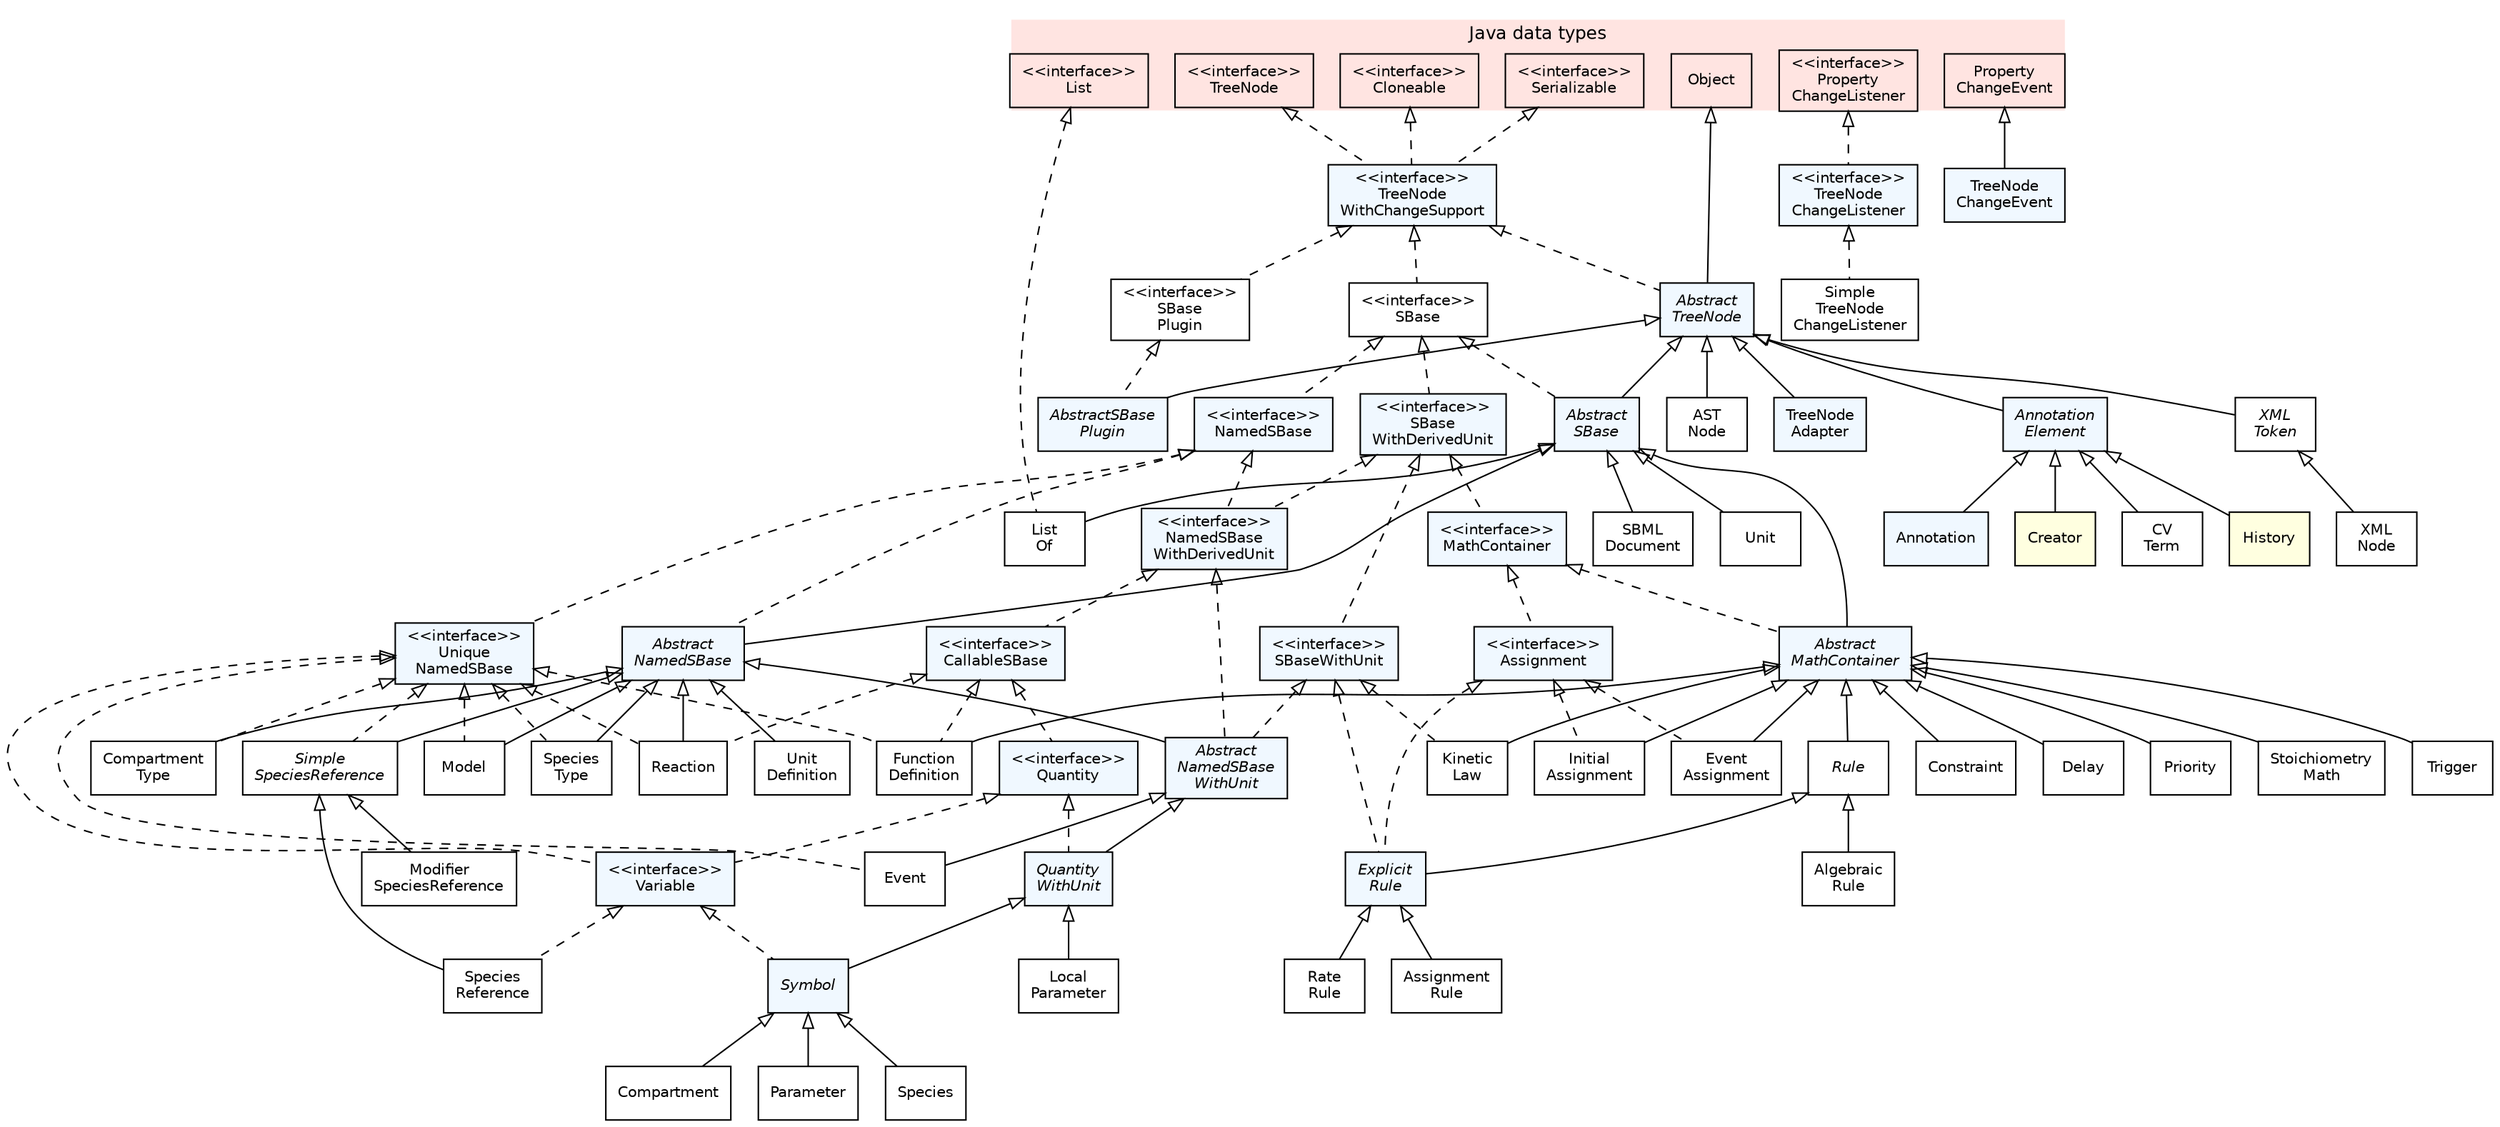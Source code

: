 #!/usr/local/bin/dot
#
# dot -Tpdf FullTypeHierarchy.dot -oFullTypeHierarchy.pdf && acroread FullTypeHierarchy.pdf &
# dot -Tpng FullTypeHierarchy.dot -oFullTypeHierarchy.png

/*
 * Overview of the core type hierarchy
 */

strict digraph G{

	nodesep=0.25;
	ranksep=0.5;
	margin=0.01;

	edge [
	  fontname="Helvetica",
	  fontsize=10,
	  labelfontname="Helvetica",
	  labelfontsize=10
	];
	node [
	  fontname="Helvetica",
	  fontsize=10,
	  shape=box
	];


  /*******************
   * Java base types *
   *******************/

  subgraph clusterJava {
    fontname="Helvetica";
    fontsize=12;
    style="filled";
    fillcolor="#FFE4E1"
    color="#ffffff"
    label="Java data types";
    labelloc=t;
    labeljust=c;

    // Interfaces
    Cloneable                              [label="<<interface>>\nCloneable"];
    List                                   [label="<<interface>>\nList"];
    PropertyChangeListener                 [label="<<interface>>\nProperty\nChangeListener"];
    Serializable                           [label="<<interface>>\nSerializable"];
    TreeNode                               [label="<<interface>>\nTreeNode"];

    // Objects
    Object                                 [label="Object"];
    PropertyChangeEvent                    [label="Property\nChangeEvent"];
  }

  /*
   * Interfaces
   */

  Assignment                               [label="<<interface>>\nAssignment", style="filled", fillcolor="#F0F8FF"];
  CallableSBase                            [label="<<interface>>\nCallableSBase", style="filled", fillcolor="#F0F8FF"];
  MathContainer                            [label="<<interface>>\nMathContainer", style="filled", fillcolor="#F0F8FF"];
  NamedSBase                               [label="<<interface>>\nNamedSBase", style="filled", fillcolor="#F0F8FF"];
  NamedSBaseWithDerivedUnit                [label="<<interface>>\nNamedSBase\nWithDerivedUnit", style="filled", fillcolor="#F0F8FF"];
  Quantity                                 [label="<<interface>>\nQuantity", style="filled", fillcolor="#F0F8FF"];
  SBaseWithDerivedUnit                     [label="<<interface>>\nSBase\nWithDerivedUnit", style="filled", fillcolor="#F0F8FF"];
  SBaseWithUnit                            [label="<<interface>>\nSBaseWithUnit", style="filled", fillcolor="#F0F8FF"];
  SBase                                    [label="<<interface>>\nSBase"];
  SBasePlugin                              [label="<<interface>>\nSBase\nPlugin"];
  TreeNodeChangeListener                   [label="<<interface>>\nTreeNode\nChangeListener", style="filled", fillcolor="#F0F8FF"];
  TreeNodeWithChangeSupport                [label="<<interface>>\nTreeNode\nWithChangeSupport", style="filled", fillcolor="#F0F8FF"];
  UniqueNamedSBase                         [label="<<interface>>\nUnique\nNamedSBase", style="filled", fillcolor="#F0F8FF"];
  Variable                                 [label="<<interface>>\nVariable", style="filled", fillcolor="#F0F8FF"];

  /*
   * Abstract data types
   */

  AbstractMathContainer                    [label=<<font face="Helvetica-Oblique">Abstract<br/>MathContainer</font>>, style="filled", fillcolor="#F0F8FF"];
  AbstractNamedSBase                       [label=<<font face="Helvetica-Oblique">Abstract<br/>NamedSBase</font>>, style="filled", fillcolor="#F0F8FF"];
  AbstractNamedSBaseWithUnit               [label=<<font face="Helvetica-Oblique">Abstract<br/>NamedSBase<br/>WithUnit</font>>, style="filled", fillcolor="#F0F8FF"];
  AbstractSBase                            [label=<<font face="Helvetica-Oblique">Abstract<br/>SBase</font>>, style="filled", fillcolor="#F0F8FF"];
  AbstractSBasePlugin                      [label=<<font face="Helvetica-Oblique">AbstractSBase<br/>Plugin</font>>, style="filled", fillcolor="#F0F8FF"];
  AbstractTreeNode                         [label=<<font face="Helvetica-Oblique">Abstract<br/>TreeNode</font>>, style="filled", fillcolor="#F0F8FF"];
  AnnotationElement                        [label=<<font face="Helvetica-Oblique">Annotation<br/>Element</font>>, style="filled", fillcolor="#F0F8FF"];
  ExplicitRule                             [label=<<font face="Helvetica-Oblique">Explicit<br/>Rule</font>>, style="filled", fillcolor="#F0F8FF"];
  Rule                                     [label=<<font face="Helvetica-Oblique">Rule</font>>];
  SimpleSpeciesReference                   [label=<<font face="Helvetica-Oblique">Simple<br/>SpeciesReference</font>>];
  QuantityWithUnit                         [label=<<font face="Helvetica-Oblique">Quantity<br/>WithUnit</font>>, style="filled", fillcolor="#F0F8FF"];
  Symbol                                   [label=<<font face="Helvetica-Oblique">Symbol</font>>, style="filled", fillcolor="#F0F8FF"];
  XMLToken                                 [label=<<font face="Helvetica-Oblique">XML<br/>Token</font>>];

  /*
   * Objects
   */

  AlgebraicRule                            [label="Algebraic\nRule"];
  Annotation                               [label="Annotation", style="filled", fillcolor="#F0F8FF"];
  AssignmentRule                           [label="Assignment\nRule"];
  ASTNode                                  [label="AST\nNode"];
  Compartment                              [label="Compartment"];
  CompartmentType                          [label="Compartment\nType"];
  Constraint                               [label="Constraint"]
  Creator                                  [label="Creator", style="filled", fillcolor="#FFFFE0"];
  CVTerm                                   [label="CV\nTerm"];
  Delay                                    [label="Delay"];
  Event                                    [label="Event"];
  EventAssignment                          [label="Event\nAssignment"];
  FunctionDefinition                       [label="Function\nDefinition"];
  History                                  [label="History", style="filled", fillcolor="#FFFFE0"];
  InitialAssignment                        [label="Initial\nAssignment"];
  KineticLaw                               [label="Kinetic\nLaw"];
  ListOf                                   [label="List\nOf"];
  LocalParameter                           [label="Local\nParameter"];
  Model                                    [label="Model"];
  ModifierSpeciesReference                 [label="Modifier\nSpeciesReference"];
  Parameter                                [label="Parameter"];
  Priority                                 [label="Priority"];
  RateRule                                 [label="Rate\nRule"];
  Reaction                                 [label="Reaction"];
  SBMLDocument                             [label="SBML\nDocument"];
  SimpleTreeNodeChangeListener             [label="Simple\nTreeNode\nChangeListener", fillcolor="#FFFFE0"];
  Species                                  [label="Species"];
  SpeciesReference                         [label="Species\nReference"];
  SpeciesType                              [label="Species\nType"];
  StoichiometryMath                        [label="Stoichiometry\nMath"];
  TreeNodeAdapter                          [label="TreeNode\nAdapter", style="filled", fillcolor="#F0F8FF"];
  TreeNodeChangeEvent                      [label="TreeNode\nChangeEvent", style="filled", fillcolor="#F0F8FF"];
  Trigger                                  [label="Trigger"];
  Unit                                     [label="Unit"];
  UnitDefinition                           [label="Unit\nDefinition"];
  XMLNode                                  [label="XML\nNode"];
  
  /*********************
   * Inheritance graph *
   *********************/
   
  AbstractNamedSBase         -> AbstractNamedSBaseWithUnit   [dir=back,arrowtail=empty];
  AbstractNamedSBase         -> CompartmentType              [dir=back,arrowtail=empty];
  AbstractNamedSBase         -> Model                        [dir=back,arrowtail=empty];
  AbstractNamedSBase         -> Reaction                     [dir=back,arrowtail=empty];
  AbstractNamedSBase         -> SimpleSpeciesReference       [dir=back,arrowtail=empty];
  AbstractNamedSBase         -> SpeciesType                  [dir=back,arrowtail=empty];
  AbstractNamedSBase         -> UnitDefinition               [dir=back,arrowtail=empty];
  AbstractNamedSBaseWithUnit -> Event                        [dir=back,arrowtail=empty];
  AbstractNamedSBaseWithUnit -> QuantityWithUnit             [dir=back,arrowtail=empty];
  AbstractSBase              -> AbstractMathContainer        [dir=back,arrowtail=empty];
  AbstractSBase              -> AbstractNamedSBase           [dir=back,arrowtail=empty];
  AbstractMathContainer      -> FunctionDefinition           [dir=back,arrowtail=empty];
  AbstractMathContainer      -> KineticLaw                   [dir=back,arrowtail=empty];
  AbstractSBase              -> ListOf                       [dir=back,arrowtail=empty];
  AbstractSBase              -> SBMLDocument                 [dir=back,arrowtail=empty];
  AbstractSBase              -> Unit                         [dir=back,arrowtail=empty];
  AbstractMathContainer      -> Constraint                   [dir=back,arrowtail=empty];
  AbstractMathContainer      -> Delay                        [dir=back,arrowtail=empty];
  AbstractMathContainer      -> EventAssignment              [dir=back,arrowtail=empty];
  AbstractMathContainer      -> InitialAssignment            [dir=back,arrowtail=empty];
  AbstractMathContainer      -> KineticLaw                   [dir=back,arrowtail=empty];
  AbstractMathContainer      -> Priority                     [dir=back,arrowtail=empty];
  AbstractMathContainer      -> Rule                         [dir=back,arrowtail=empty];
  AbstractMathContainer      -> StoichiometryMath            [dir=back,arrowtail=empty];
  AbstractMathContainer      -> Trigger                      [dir=back,arrowtail=empty];
  AbstractTreeNode           -> AbstractSBase                [dir=back,arrowtail=empty];
  AbstractTreeNode           -> AbstractSBasePlugin          [dir=back,arrowtail=empty];
  AbstractTreeNode           -> AnnotationElement            [dir=back,arrowtail=empty];
  AbstractTreeNode           -> ASTNode                      [dir=back,arrowtail=empty];
  AbstractTreeNode           -> TreeNodeAdapter              [dir=back,arrowtail=empty];
  AbstractTreeNode           -> XMLToken                     [dir=back,arrowtail=empty];
  AnnotationElement          -> Annotation                   [dir=back,arrowtail=empty];
  AnnotationElement          -> Creator                      [dir=back,arrowtail=empty];
  AnnotationElement          -> CVTerm                       [dir=back,arrowtail=empty];
  AnnotationElement          -> History                      [dir=back,arrowtail=empty];
  Assignment                 -> EventAssignment              [dir=back,arrowtail=empty,style=dashed];
  Assignment                 -> ExplicitRule                 [dir=back,arrowtail=empty,style=dashed];
  Assignment                 -> InitialAssignment            [dir=back,arrowtail=empty,style=dashed];
  CallableSBase              -> Quantity                     [dir=back,arrowtail=empty,style=dashed];
  CallableSBase              -> FunctionDefinition           [dir=back,arrowtail=empty,style=dashed];
  CallableSBase              -> Reaction                     [dir=back,arrowtail=empty,style=dashed];
  Cloneable                  -> TreeNodeWithChangeSupport    [dir=back,arrowtail=empty,style=dashed];
  ExplicitRule               -> AssignmentRule               [dir=back,arrowtail=empty];
  ExplicitRule               -> RateRule                     [dir=back,arrowtail=empty];
  List                       -> ListOf                       [dir=back,arrowtail=empty,style=dashed];
  MathContainer              -> AbstractMathContainer        [dir=back,arrowtail=empty,style=dashed];
  MathContainer              -> Assignment                   [dir=back,arrowtail=empty,style=dashed];
  NamedSBase                 -> AbstractNamedSBase           [dir=back,arrowtail=empty,style=dashed];
  NamedSBase                 -> NamedSBaseWithDerivedUnit    [dir=back,arrowtail=empty,style=dashed];
  NamedSBase                 -> UniqueNamedSBase             [dir=back,arrowtail=empty,style=dashed];
  NamedSBaseWithDerivedUnit  -> AbstractNamedSBaseWithUnit   [dir=back,arrowtail=empty,style=dashed];
  NamedSBaseWithDerivedUnit  -> CallableSBase                [dir=back,arrowtail=empty,style=dashed];
  Object                     -> AbstractTreeNode             [dir=back,arrowtail=empty];
  PropertyChangeEvent        -> TreeNodeChangeEvent          [dir=back,arrowtail=empty];
  PropertyChangeListener     -> TreeNodeChangeListener       [dir=back,arrowtail=empty,style=dashed];
  Quantity                   -> QuantityWithUnit             [dir=back,arrowtail=empty,style=dashed];
  Quantity                   -> Variable                     [dir=back,arrowtail=empty,style=dashed];
  QuantityWithUnit           -> LocalParameter               [dir=back,arrowtail=empty];
  QuantityWithUnit           -> Symbol                       [dir=back,arrowtail=empty];
  Rule                       -> AlgebraicRule                [dir=back,arrowtail=empty];
  Rule                       -> ExplicitRule                 [dir=back,arrowtail=empty];
  SBase                      -> AbstractSBase                [dir=back,arrowtail=empty,style=dashed];
  SBase                      -> NamedSBase                   [dir=back,arrowtail=empty,style=dashed];
  SBase                      -> SBaseWithDerivedUnit         [dir=back,arrowtail=empty,style=dashed];
  SBasePlugin                -> AbstractSBasePlugin          [dir=back,arrowtail=empty,style=dashed];
  SBaseWithDerivedUnit       -> MathContainer                [dir=back,arrowtail=empty,style=dashed];
  SBaseWithDerivedUnit       -> NamedSBaseWithDerivedUnit    [dir=back,arrowtail=empty,style=dashed];
  SBaseWithDerivedUnit       -> SBaseWithUnit                [dir=back,arrowtail=empty,style=dashed];
  SBaseWithUnit              -> AbstractNamedSBaseWithUnit   [dir=back,arrowtail=empty,style=dashed];
  SBaseWithUnit              -> ExplicitRule                 [dir=back,arrowtail=empty,style=dashed];
  SBaseWithUnit              -> KineticLaw                   [dir=back,arrowtail=empty,style=dashed];
  SimpleSpeciesReference     -> ModifierSpeciesReference     [dir=back,arrowtail=empty];
  SimpleSpeciesReference     -> SpeciesReference             [dir=back,arrowtail=empty];
  Serializable               -> TreeNodeWithChangeSupport    [dir=back,arrowtail=empty,style=dashed];
  Symbol                     -> Compartment                  [dir=back,arrowtail=empty];
  Symbol                     -> Parameter                    [dir=back,arrowtail=empty];
  Symbol                     -> Species                      [dir=back,arrowtail=empty];
  TreeNode                   -> TreeNodeWithChangeSupport    [dir=back,arrowtail=empty,style=dashed];
  TreeNodeChangeListener     -> SimpleTreeNodeChangeListener [dir=back,arrowtail=empty,style=dashed];
  TreeNodeWithChangeSupport  -> AbstractTreeNode             [dir=back,arrowtail=empty,style=dashed];
  TreeNodeWithChangeSupport  -> SBase                        [dir=back,arrowtail=empty,style=dashed];
  TreeNodeWithChangeSupport  -> SBasePlugin                  [dir=back,arrowtail=empty,style=dashed];
  UniqueNamedSBase           -> CompartmentType              [dir=back,arrowtail=empty,style=dashed];
  UniqueNamedSBase           -> Event                        [dir=back,arrowtail=empty,style=dashed];
  UniqueNamedSBase           -> FunctionDefinition           [dir=back,arrowtail=empty,style=dashed];
  UniqueNamedSBase           -> Model                        [dir=back,arrowtail=empty,style=dashed];
  UniqueNamedSBase           -> Reaction                     [dir=back,arrowtail=empty,style=dashed];
  UniqueNamedSBase           -> SimpleSpeciesReference       [dir=back,arrowtail=empty,style=dashed];
  UniqueNamedSBase           -> SpeciesType                  [dir=back,arrowtail=empty,style=dashed];
  UniqueNamedSBase           -> Variable                     [dir=back,arrowtail=empty,style=dashed];
  Variable                   -> SpeciesReference             [dir=back,arrowtail=empty,style=dashed];
  Variable                   -> Symbol                       [dir=back,arrowtail=empty,style=dashed];
  XMLToken                   -> XMLNode                      [dir=back,arrowtail=empty];

}
